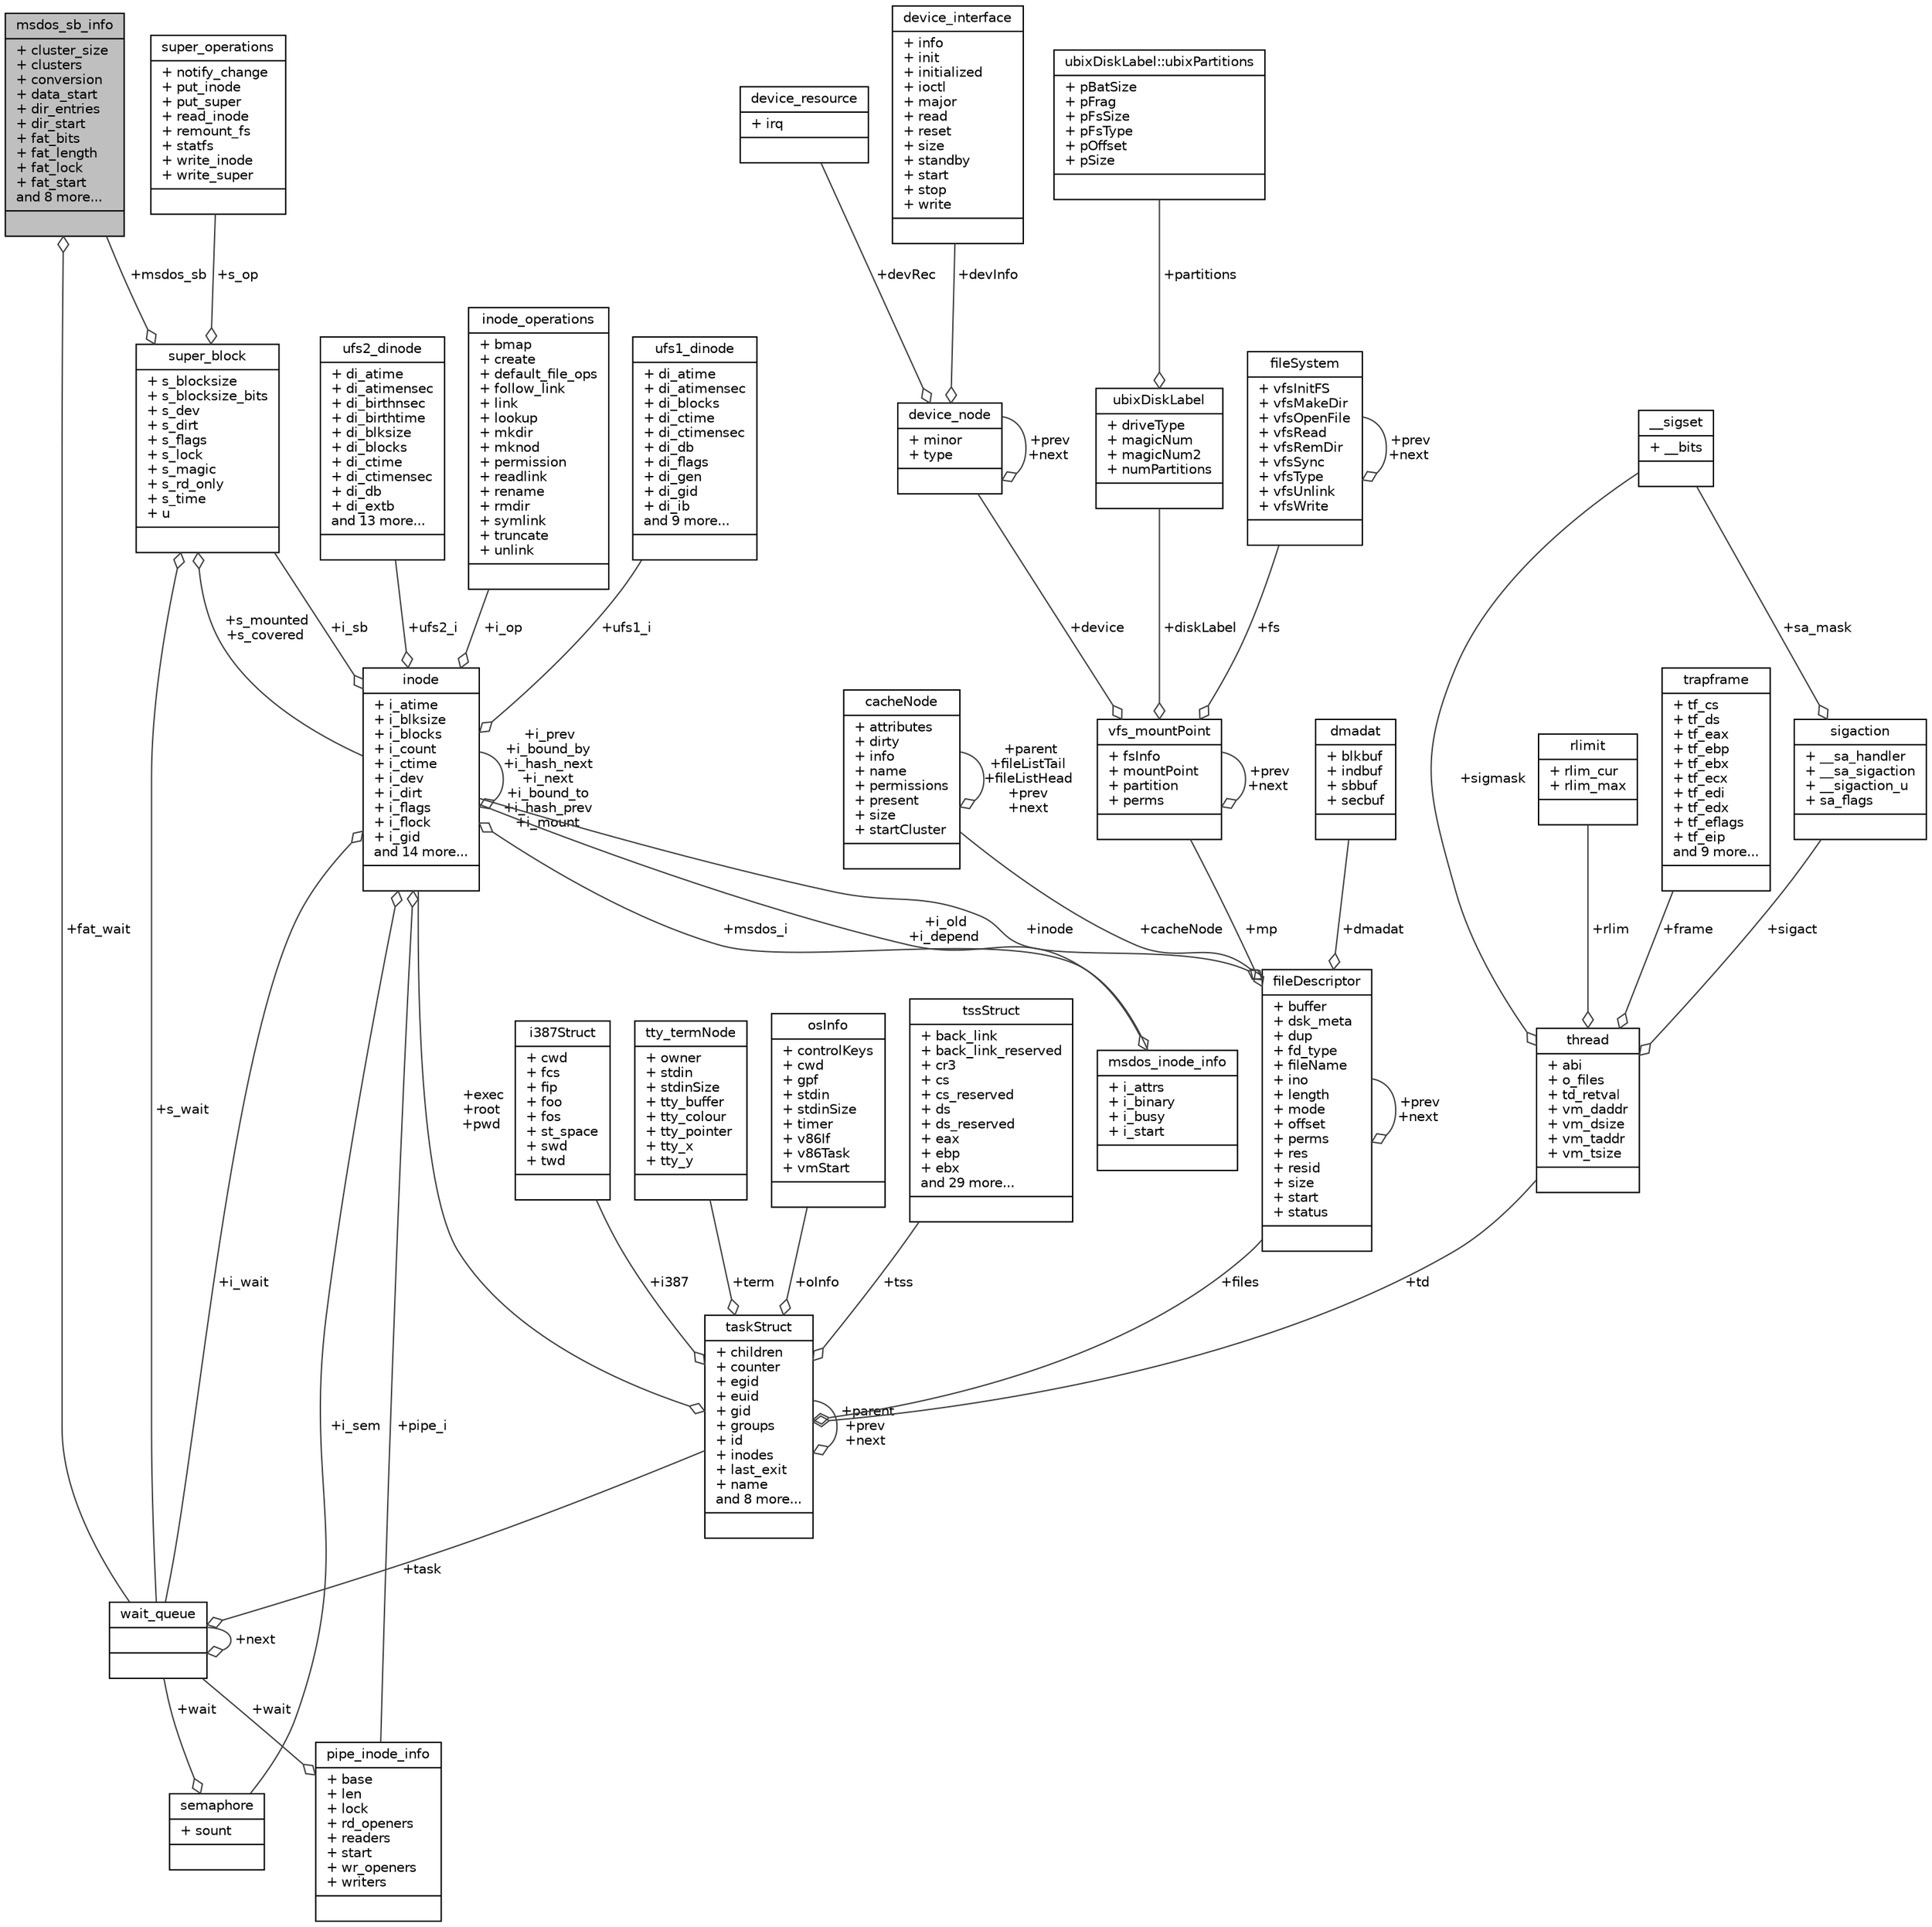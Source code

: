 digraph "msdos_sb_info"
{
 // LATEX_PDF_SIZE
  edge [fontname="Helvetica",fontsize="10",labelfontname="Helvetica",labelfontsize="10"];
  node [fontname="Helvetica",fontsize="10",shape=record];
  Node1 [label="{msdos_sb_info\n|+ cluster_size\l+ clusters\l+ conversion\l+ data_start\l+ dir_entries\l+ dir_start\l+ fat_bits\l+ fat_length\l+ fat_lock\l+ fat_start\land 8 more...\l|}",height=0.2,width=0.4,color="black", fillcolor="grey75", style="filled", fontcolor="black",tooltip=" "];
  Node2 -> Node1 [color="grey25",fontsize="10",style="solid",label=" +fat_wait" ,arrowhead="odiamond",fontname="Helvetica"];
  Node2 [label="{wait_queue\n||}",height=0.2,width=0.4,color="black", fillcolor="white", style="filled",URL="$structwait__queue.html",tooltip=" "];
  Node3 -> Node2 [color="grey25",fontsize="10",style="solid",label=" +task" ,arrowhead="odiamond",fontname="Helvetica"];
  Node3 [label="{taskStruct\n|+ children\l+ counter\l+ egid\l+ euid\l+ gid\l+ groups\l+ id\l+ inodes\l+ last_exit\l+ name\land 8 more...\l|}",height=0.2,width=0.4,color="black", fillcolor="white", style="filled",URL="$structtaskStruct.html",tooltip=" "];
  Node4 -> Node3 [color="grey25",fontsize="10",style="solid",label=" +exec\n+root\n+pwd" ,arrowhead="odiamond",fontname="Helvetica"];
  Node4 [label="{inode\n|+ i_atime\l+ i_blksize\l+ i_blocks\l+ i_count\l+ i_ctime\l+ i_dev\l+ i_dirt\l+ i_flags\l+ i_flock\l+ i_gid\land 14 more...\l|}",height=0.2,width=0.4,color="black", fillcolor="white", style="filled",URL="$structinode.html",tooltip=" "];
  Node5 -> Node4 [color="grey25",fontsize="10",style="solid",label=" +msdos_i" ,arrowhead="odiamond",fontname="Helvetica"];
  Node5 [label="{msdos_inode_info\n|+ i_attrs\l+ i_binary\l+ i_busy\l+ i_start\l|}",height=0.2,width=0.4,color="black", fillcolor="white", style="filled",URL="$structmsdos__inode__info.html",tooltip=" "];
  Node4 -> Node5 [color="grey25",fontsize="10",style="solid",label=" +i_old\n+i_depend" ,arrowhead="odiamond",fontname="Helvetica"];
  Node6 -> Node4 [color="grey25",fontsize="10",style="solid",label=" +i_sb" ,arrowhead="odiamond",fontname="Helvetica"];
  Node6 [label="{super_block\n|+ s_blocksize\l+ s_blocksize_bits\l+ s_dev\l+ s_dirt\l+ s_flags\l+ s_lock\l+ s_magic\l+ s_rd_only\l+ s_time\l+ u\l|}",height=0.2,width=0.4,color="black", fillcolor="white", style="filled",URL="$structsuper__block.html",tooltip=" "];
  Node1 -> Node6 [color="grey25",fontsize="10",style="solid",label=" +msdos_sb" ,arrowhead="odiamond",fontname="Helvetica"];
  Node4 -> Node6 [color="grey25",fontsize="10",style="solid",label=" +s_mounted\n+s_covered" ,arrowhead="odiamond",fontname="Helvetica"];
  Node2 -> Node6 [color="grey25",fontsize="10",style="solid",label=" +s_wait" ,arrowhead="odiamond",fontname="Helvetica"];
  Node7 -> Node6 [color="grey25",fontsize="10",style="solid",label=" +s_op" ,arrowhead="odiamond",fontname="Helvetica"];
  Node7 [label="{super_operations\n|+ notify_change\l+ put_inode\l+ put_super\l+ read_inode\l+ remount_fs\l+ statfs\l+ write_inode\l+ write_super\l|}",height=0.2,width=0.4,color="black", fillcolor="white", style="filled",URL="$structsuper__operations.html",tooltip=" "];
  Node4 -> Node4 [color="grey25",fontsize="10",style="solid",label=" +i_prev\n+i_bound_by\n+i_hash_next\n+i_next\n+i_bound_to\n+i_hash_prev\n+i_mount" ,arrowhead="odiamond",fontname="Helvetica"];
  Node8 -> Node4 [color="grey25",fontsize="10",style="solid",label=" +i_sem" ,arrowhead="odiamond",fontname="Helvetica"];
  Node8 [label="{semaphore\n|+ sount\l|}",height=0.2,width=0.4,color="black", fillcolor="white", style="filled",URL="$structsemaphore.html",tooltip=" "];
  Node2 -> Node8 [color="grey25",fontsize="10",style="solid",label=" +wait" ,arrowhead="odiamond",fontname="Helvetica"];
  Node9 -> Node4 [color="grey25",fontsize="10",style="solid",label=" +pipe_i" ,arrowhead="odiamond",fontname="Helvetica"];
  Node9 [label="{pipe_inode_info\n|+ base\l+ len\l+ lock\l+ rd_openers\l+ readers\l+ start\l+ wr_openers\l+ writers\l|}",height=0.2,width=0.4,color="black", fillcolor="white", style="filled",URL="$structpipe__inode__info.html",tooltip=" "];
  Node2 -> Node9 [color="grey25",fontsize="10",style="solid",label=" +wait" ,arrowhead="odiamond",fontname="Helvetica"];
  Node10 -> Node4 [color="grey25",fontsize="10",style="solid",label=" +ufs2_i" ,arrowhead="odiamond",fontname="Helvetica"];
  Node10 [label="{ufs2_dinode\n|+ di_atime\l+ di_atimensec\l+ di_birthnsec\l+ di_birthtime\l+ di_blksize\l+ di_blocks\l+ di_ctime\l+ di_ctimensec\l+ di_db\l+ di_extb\land 13 more...\l|}",height=0.2,width=0.4,color="black", fillcolor="white", style="filled",URL="$structufs2__dinode.html",tooltip=" "];
  Node2 -> Node4 [color="grey25",fontsize="10",style="solid",label=" +i_wait" ,arrowhead="odiamond",fontname="Helvetica"];
  Node11 -> Node4 [color="grey25",fontsize="10",style="solid",label=" +i_op" ,arrowhead="odiamond",fontname="Helvetica"];
  Node11 [label="{inode_operations\n|+ bmap\l+ create\l+ default_file_ops\l+ follow_link\l+ link\l+ lookup\l+ mkdir\l+ mknod\l+ permission\l+ readlink\l+ rename\l+ rmdir\l+ symlink\l+ truncate\l+ unlink\l|}",height=0.2,width=0.4,color="black", fillcolor="white", style="filled",URL="$structinode__operations.html",tooltip=" "];
  Node12 -> Node4 [color="grey25",fontsize="10",style="solid",label=" +ufs1_i" ,arrowhead="odiamond",fontname="Helvetica"];
  Node12 [label="{ufs1_dinode\n|+ di_atime\l+ di_atimensec\l+ di_blocks\l+ di_ctime\l+ di_ctimensec\l+ di_db\l+ di_flags\l+ di_gen\l+ di_gid\l+ di_ib\land 9 more...\l|}",height=0.2,width=0.4,color="black", fillcolor="white", style="filled",URL="$structufs1__dinode.html",tooltip=" "];
  Node3 -> Node3 [color="grey25",fontsize="10",style="solid",label=" +parent\n+prev\n+next" ,arrowhead="odiamond",fontname="Helvetica"];
  Node13 -> Node3 [color="grey25",fontsize="10",style="solid",label=" +i387" ,arrowhead="odiamond",fontname="Helvetica"];
  Node13 [label="{i387Struct\n|+ cwd\l+ fcs\l+ fip\l+ foo\l+ fos\l+ st_space\l+ swd\l+ twd\l|}",height=0.2,width=0.4,color="black", fillcolor="white", style="filled",URL="$structi387Struct.html",tooltip=" "];
  Node14 -> Node3 [color="grey25",fontsize="10",style="solid",label=" +td" ,arrowhead="odiamond",fontname="Helvetica"];
  Node14 [label="{thread\n|+ abi\l+ o_files\l+ td_retval\l+ vm_daddr\l+ vm_dsize\l+ vm_taddr\l+ vm_tsize\l|}",height=0.2,width=0.4,color="black", fillcolor="white", style="filled",URL="$structthread.html",tooltip=" "];
  Node15 -> Node14 [color="grey25",fontsize="10",style="solid",label=" +frame" ,arrowhead="odiamond",fontname="Helvetica"];
  Node15 [label="{trapframe\n|+ tf_cs\l+ tf_ds\l+ tf_eax\l+ tf_ebp\l+ tf_ebx\l+ tf_ecx\l+ tf_edi\l+ tf_edx\l+ tf_eflags\l+ tf_eip\land 9 more...\l|}",height=0.2,width=0.4,color="black", fillcolor="white", style="filled",URL="$structtrapframe.html",tooltip=" "];
  Node16 -> Node14 [color="grey25",fontsize="10",style="solid",label=" +sigmask" ,arrowhead="odiamond",fontname="Helvetica"];
  Node16 [label="{__sigset\n|+ __bits\l|}",height=0.2,width=0.4,color="black", fillcolor="white", style="filled",URL="$struct____sigset.html",tooltip=" "];
  Node17 -> Node14 [color="grey25",fontsize="10",style="solid",label=" +rlim" ,arrowhead="odiamond",fontname="Helvetica"];
  Node17 [label="{rlimit\n|+ rlim_cur\l+ rlim_max\l|}",height=0.2,width=0.4,color="black", fillcolor="white", style="filled",URL="$structrlimit.html",tooltip=" "];
  Node18 -> Node14 [color="grey25",fontsize="10",style="solid",label=" +sigact" ,arrowhead="odiamond",fontname="Helvetica"];
  Node18 [label="{sigaction\n|+ __sa_handler\l+ __sa_sigaction\l+ __sigaction_u\l+ sa_flags\l|}",height=0.2,width=0.4,color="black", fillcolor="white", style="filled",URL="$structsigaction.html",tooltip=" "];
  Node16 -> Node18 [color="grey25",fontsize="10",style="solid",label=" +sa_mask" ,arrowhead="odiamond",fontname="Helvetica"];
  Node19 -> Node3 [color="grey25",fontsize="10",style="solid",label=" +files" ,arrowhead="odiamond",fontname="Helvetica"];
  Node19 [label="{fileDescriptor\n|+ buffer\l+ dsk_meta\l+ dup\l+ fd_type\l+ fileName\l+ ino\l+ length\l+ mode\l+ offset\l+ perms\l+ res\l+ resid\l+ size\l+ start\l+ status\l|}",height=0.2,width=0.4,color="black", fillcolor="white", style="filled",URL="$structfileDescriptor.html",tooltip=" "];
  Node4 -> Node19 [color="grey25",fontsize="10",style="solid",label=" +inode" ,arrowhead="odiamond",fontname="Helvetica"];
  Node20 -> Node19 [color="grey25",fontsize="10",style="solid",label=" +cacheNode" ,arrowhead="odiamond",fontname="Helvetica"];
  Node20 [label="{cacheNode\n|+ attributes\l+ dirty\l+ info\l+ name\l+ permissions\l+ present\l+ size\l+ startCluster\l|}",height=0.2,width=0.4,color="black", fillcolor="white", style="filled",URL="$structcacheNode.html",tooltip=" "];
  Node20 -> Node20 [color="grey25",fontsize="10",style="solid",label=" +parent\n+fileListTail\n+fileListHead\n+prev\n+next" ,arrowhead="odiamond",fontname="Helvetica"];
  Node19 -> Node19 [color="grey25",fontsize="10",style="solid",label=" +prev\n+next" ,arrowhead="odiamond",fontname="Helvetica"];
  Node21 -> Node19 [color="grey25",fontsize="10",style="solid",label=" +dmadat" ,arrowhead="odiamond",fontname="Helvetica"];
  Node21 [label="{dmadat\n|+ blkbuf\l+ indbuf\l+ sbbuf\l+ secbuf\l|}",height=0.2,width=0.4,color="black", fillcolor="white", style="filled",URL="$structdmadat.html",tooltip=" "];
  Node22 -> Node19 [color="grey25",fontsize="10",style="solid",label=" +mp" ,arrowhead="odiamond",fontname="Helvetica"];
  Node22 [label="{vfs_mountPoint\n|+ fsInfo\l+ mountPoint\l+ partition\l+ perms\l|}",height=0.2,width=0.4,color="black", fillcolor="white", style="filled",URL="$structvfs__mountPoint.html",tooltip=" "];
  Node23 -> Node22 [color="grey25",fontsize="10",style="solid",label=" +diskLabel" ,arrowhead="odiamond",fontname="Helvetica"];
  Node23 [label="{ubixDiskLabel\n|+ driveType\l+ magicNum\l+ magicNum2\l+ numPartitions\l|}",height=0.2,width=0.4,color="black", fillcolor="white", style="filled",URL="$structubixDiskLabel.html",tooltip=" "];
  Node24 -> Node23 [color="grey25",fontsize="10",style="solid",label=" +partitions" ,arrowhead="odiamond",fontname="Helvetica"];
  Node24 [label="{ubixDiskLabel::ubixPartitions\n|+ pBatSize\l+ pFrag\l+ pFsSize\l+ pFsType\l+ pOffset\l+ pSize\l|}",height=0.2,width=0.4,color="black", fillcolor="white", style="filled",URL="$structubixDiskLabel_1_1ubixPartitions.html",tooltip=" "];
  Node25 -> Node22 [color="grey25",fontsize="10",style="solid",label=" +device" ,arrowhead="odiamond",fontname="Helvetica"];
  Node25 [label="{device_node\n|+ minor\l+ type\l|}",height=0.2,width=0.4,color="black", fillcolor="white", style="filled",URL="$structdevice__node.html",tooltip=" "];
  Node26 -> Node25 [color="grey25",fontsize="10",style="solid",label=" +devRec" ,arrowhead="odiamond",fontname="Helvetica"];
  Node26 [label="{device_resource\n|+ irq\l|}",height=0.2,width=0.4,color="black", fillcolor="white", style="filled",URL="$structdevice__resource.html",tooltip=" "];
  Node27 -> Node25 [color="grey25",fontsize="10",style="solid",label=" +devInfo" ,arrowhead="odiamond",fontname="Helvetica"];
  Node27 [label="{device_interface\n|+ info\l+ init\l+ initialized\l+ ioctl\l+ major\l+ read\l+ reset\l+ size\l+ standby\l+ start\l+ stop\l+ write\l|}",height=0.2,width=0.4,color="black", fillcolor="white", style="filled",URL="$structdevice__interface.html",tooltip=" "];
  Node25 -> Node25 [color="grey25",fontsize="10",style="solid",label=" +prev\n+next" ,arrowhead="odiamond",fontname="Helvetica"];
  Node28 -> Node22 [color="grey25",fontsize="10",style="solid",label=" +fs" ,arrowhead="odiamond",fontname="Helvetica"];
  Node28 [label="{fileSystem\n|+ vfsInitFS\l+ vfsMakeDir\l+ vfsOpenFile\l+ vfsRead\l+ vfsRemDir\l+ vfsSync\l+ vfsType\l+ vfsUnlink\l+ vfsWrite\l|}",height=0.2,width=0.4,color="black", fillcolor="white", style="filled",URL="$structfileSystem.html",tooltip="filesSystem Structure"];
  Node28 -> Node28 [color="grey25",fontsize="10",style="solid",label=" +prev\n+next" ,arrowhead="odiamond",fontname="Helvetica"];
  Node22 -> Node22 [color="grey25",fontsize="10",style="solid",label=" +prev\n+next" ,arrowhead="odiamond",fontname="Helvetica"];
  Node29 -> Node3 [color="grey25",fontsize="10",style="solid",label=" +term" ,arrowhead="odiamond",fontname="Helvetica"];
  Node29 [label="{tty_termNode\n|+ owner\l+ stdin\l+ stdinSize\l+ tty_buffer\l+ tty_colour\l+ tty_pointer\l+ tty_x\l+ tty_y\l|}",height=0.2,width=0.4,color="black", fillcolor="white", style="filled",URL="$structtty__termNode.html",tooltip=" "];
  Node30 -> Node3 [color="grey25",fontsize="10",style="solid",label=" +oInfo" ,arrowhead="odiamond",fontname="Helvetica"];
  Node30 [label="{osInfo\n|+ controlKeys\l+ cwd\l+ gpf\l+ stdin\l+ stdinSize\l+ timer\l+ v86If\l+ v86Task\l+ vmStart\l|}",height=0.2,width=0.4,color="black", fillcolor="white", style="filled",URL="$structosInfo.html",tooltip=" "];
  Node31 -> Node3 [color="grey25",fontsize="10",style="solid",label=" +tss" ,arrowhead="odiamond",fontname="Helvetica"];
  Node31 [label="{tssStruct\n|+ back_link\l+ back_link_reserved\l+ cr3\l+ cs\l+ cs_reserved\l+ ds\l+ ds_reserved\l+ eax\l+ ebp\l+ ebx\land 29 more...\l|}",height=0.2,width=0.4,color="black", fillcolor="white", style="filled",URL="$structtssStruct.html",tooltip=" "];
  Node2 -> Node2 [color="grey25",fontsize="10",style="solid",label=" +next" ,arrowhead="odiamond",fontname="Helvetica"];
}
